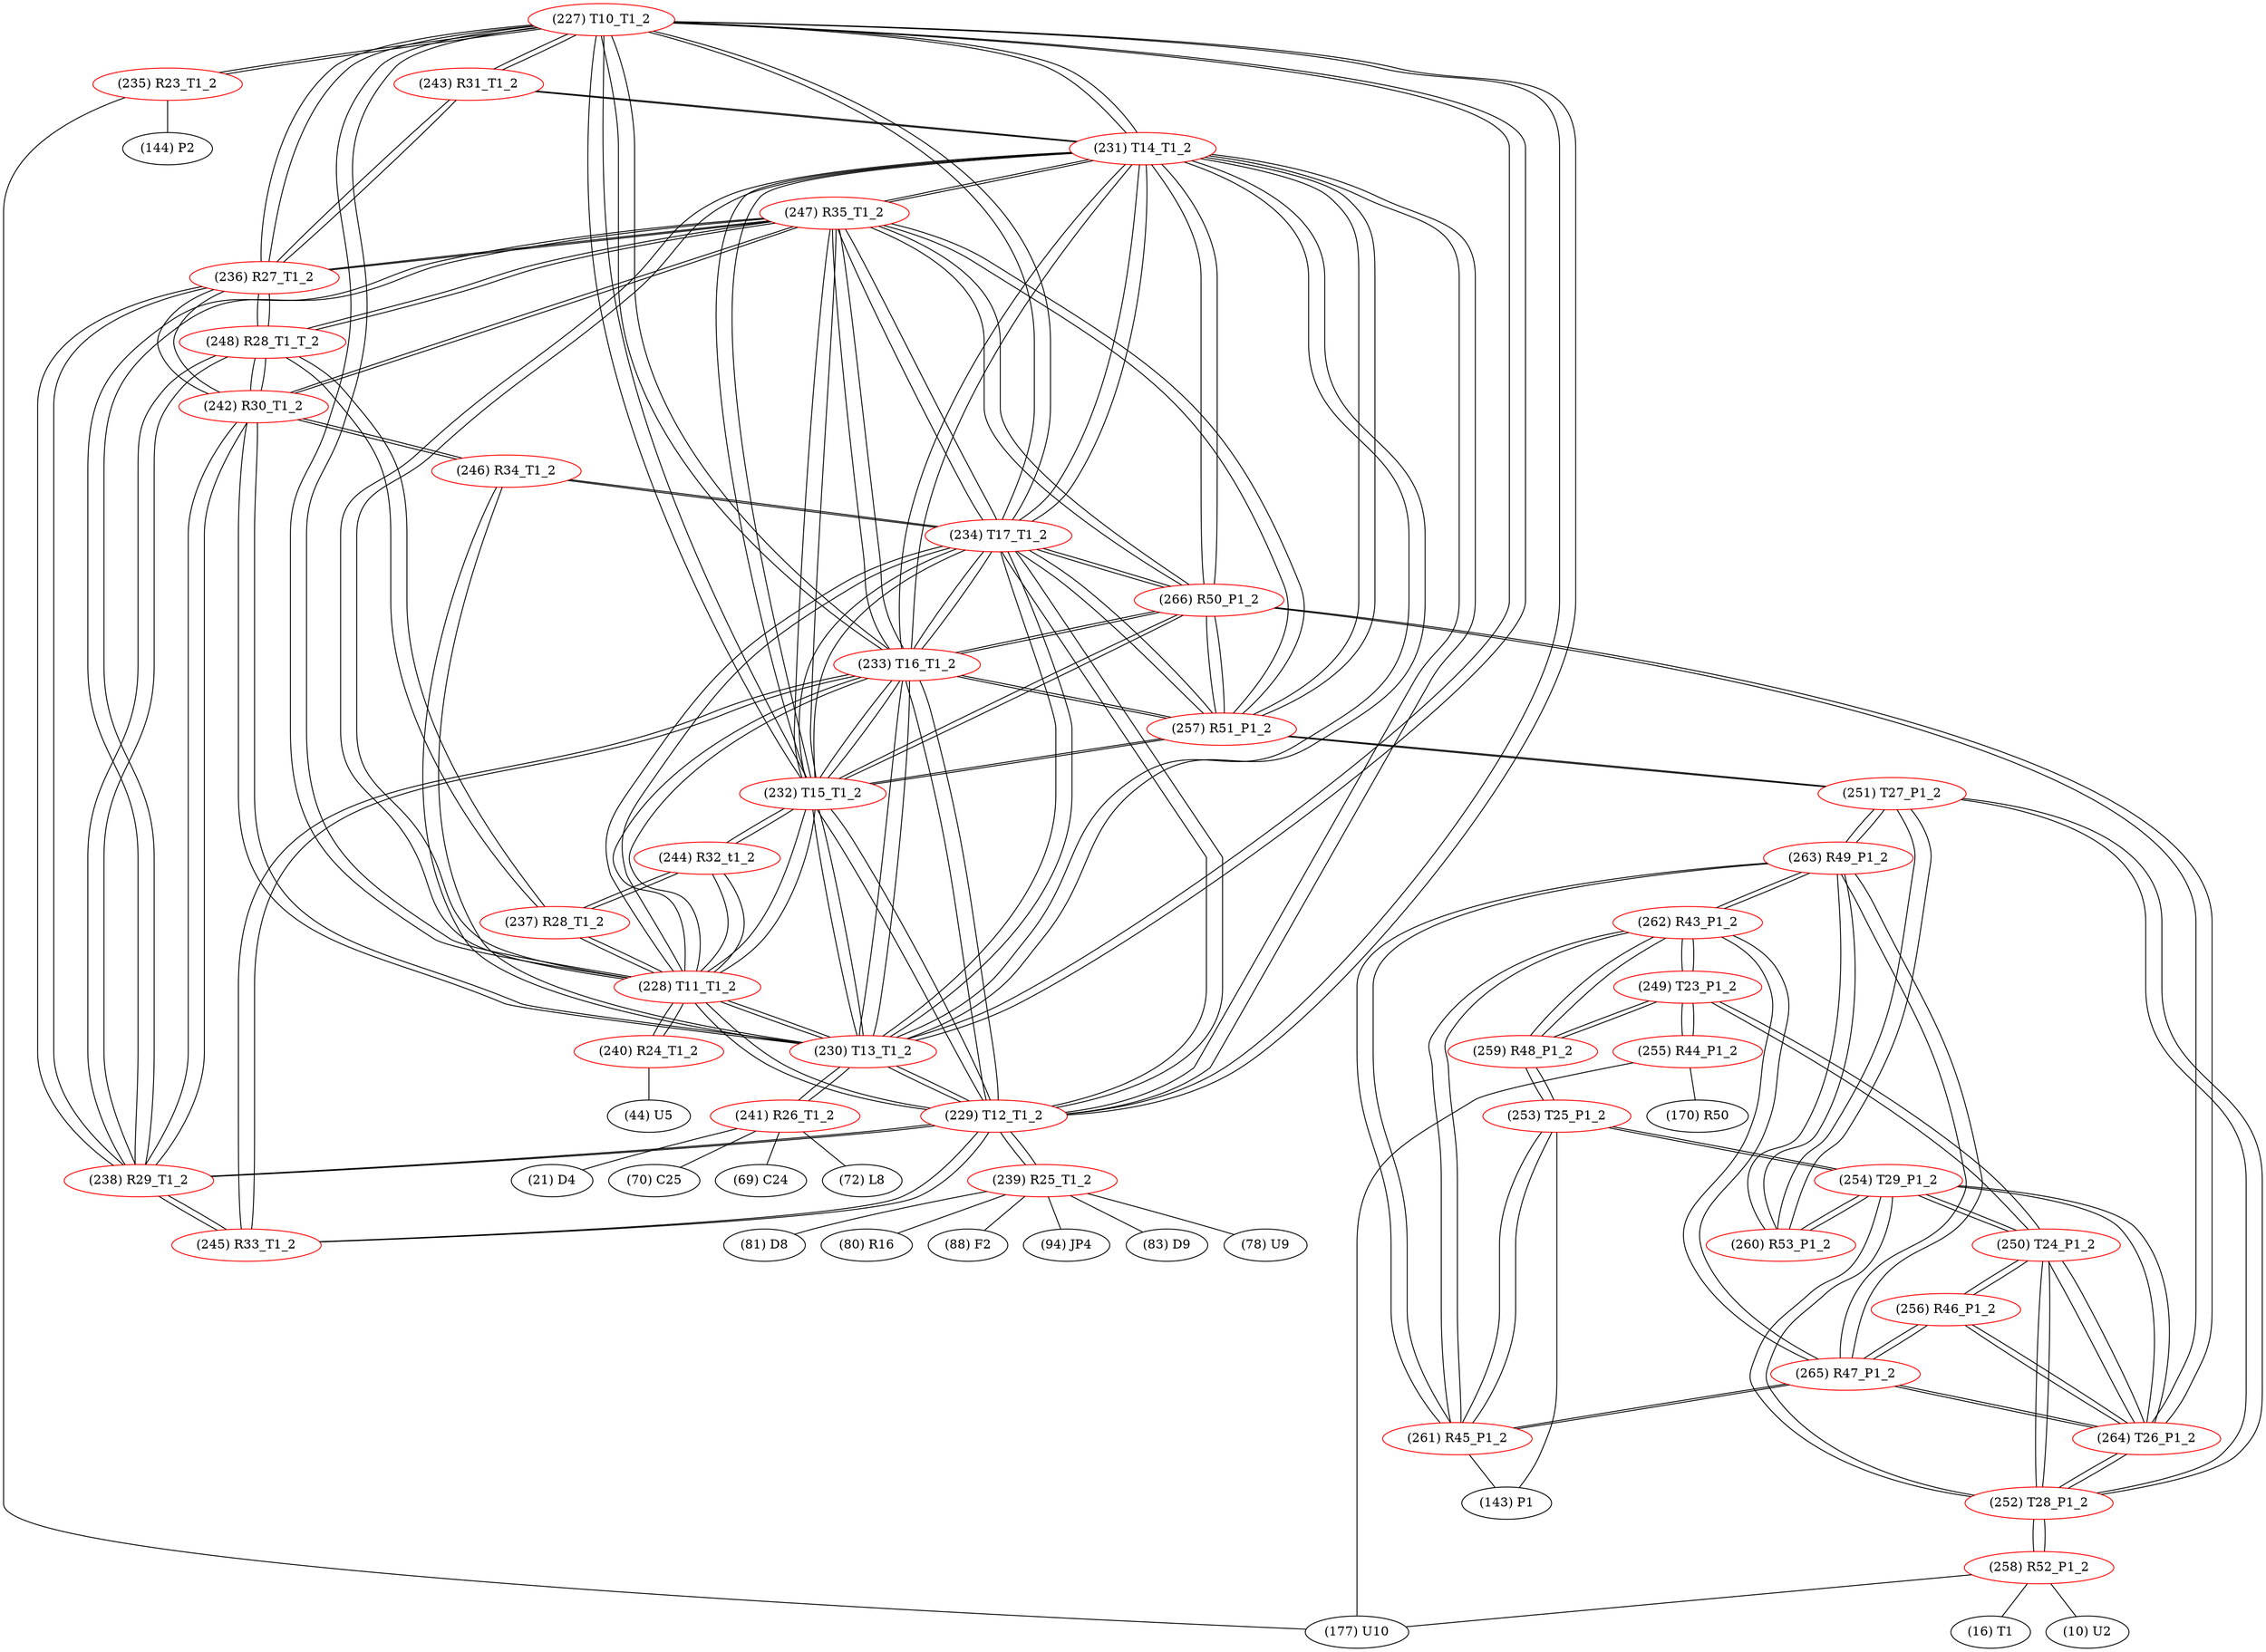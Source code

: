 graph {
	227 [label="(227) T10_T1_2" color=red]
	235 [label="(235) R23_T1_2"]
	243 [label="(243) R31_T1_2"]
	236 [label="(236) R27_T1_2"]
	233 [label="(233) T16_T1_2"]
	234 [label="(234) T17_T1_2"]
	232 [label="(232) T15_T1_2"]
	229 [label="(229) T12_T1_2"]
	231 [label="(231) T14_T1_2"]
	230 [label="(230) T13_T1_2"]
	228 [label="(228) T11_T1_2"]
	228 [label="(228) T11_T1_2" color=red]
	240 [label="(240) R24_T1_2"]
	237 [label="(237) R28_T1_2"]
	244 [label="(244) R32_t1_2"]
	227 [label="(227) T10_T1_2"]
	233 [label="(233) T16_T1_2"]
	234 [label="(234) T17_T1_2"]
	232 [label="(232) T15_T1_2"]
	229 [label="(229) T12_T1_2"]
	231 [label="(231) T14_T1_2"]
	230 [label="(230) T13_T1_2"]
	229 [label="(229) T12_T1_2" color=red]
	245 [label="(245) R33_T1_2"]
	238 [label="(238) R29_T1_2"]
	239 [label="(239) R25_T1_2"]
	227 [label="(227) T10_T1_2"]
	233 [label="(233) T16_T1_2"]
	234 [label="(234) T17_T1_2"]
	232 [label="(232) T15_T1_2"]
	231 [label="(231) T14_T1_2"]
	230 [label="(230) T13_T1_2"]
	228 [label="(228) T11_T1_2"]
	230 [label="(230) T13_T1_2" color=red]
	242 [label="(242) R30_T1_2"]
	246 [label="(246) R34_T1_2"]
	241 [label="(241) R26_T1_2"]
	227 [label="(227) T10_T1_2"]
	233 [label="(233) T16_T1_2"]
	234 [label="(234) T17_T1_2"]
	232 [label="(232) T15_T1_2"]
	229 [label="(229) T12_T1_2"]
	231 [label="(231) T14_T1_2"]
	228 [label="(228) T11_T1_2"]
	231 [label="(231) T14_T1_2" color=red]
	227 [label="(227) T10_T1_2"]
	233 [label="(233) T16_T1_2"]
	234 [label="(234) T17_T1_2"]
	232 [label="(232) T15_T1_2"]
	229 [label="(229) T12_T1_2"]
	230 [label="(230) T13_T1_2"]
	228 [label="(228) T11_T1_2"]
	243 [label="(243) R31_T1_2"]
	257 [label="(257) R51_P1_2"]
	266 [label="(266) R50_P1_2"]
	247 [label="(247) R35_T1_2"]
	232 [label="(232) T15_T1_2" color=red]
	244 [label="(244) R32_t1_2"]
	227 [label="(227) T10_T1_2"]
	233 [label="(233) T16_T1_2"]
	234 [label="(234) T17_T1_2"]
	229 [label="(229) T12_T1_2"]
	231 [label="(231) T14_T1_2"]
	230 [label="(230) T13_T1_2"]
	228 [label="(228) T11_T1_2"]
	257 [label="(257) R51_P1_2"]
	266 [label="(266) R50_P1_2"]
	247 [label="(247) R35_T1_2"]
	233 [label="(233) T16_T1_2" color=red]
	245 [label="(245) R33_T1_2"]
	227 [label="(227) T10_T1_2"]
	234 [label="(234) T17_T1_2"]
	232 [label="(232) T15_T1_2"]
	229 [label="(229) T12_T1_2"]
	231 [label="(231) T14_T1_2"]
	230 [label="(230) T13_T1_2"]
	228 [label="(228) T11_T1_2"]
	257 [label="(257) R51_P1_2"]
	266 [label="(266) R50_P1_2"]
	247 [label="(247) R35_T1_2"]
	234 [label="(234) T17_T1_2" color=red]
	246 [label="(246) R34_T1_2"]
	227 [label="(227) T10_T1_2"]
	233 [label="(233) T16_T1_2"]
	232 [label="(232) T15_T1_2"]
	229 [label="(229) T12_T1_2"]
	231 [label="(231) T14_T1_2"]
	230 [label="(230) T13_T1_2"]
	228 [label="(228) T11_T1_2"]
	257 [label="(257) R51_P1_2"]
	266 [label="(266) R50_P1_2"]
	247 [label="(247) R35_T1_2"]
	235 [label="(235) R23_T1_2" color=red]
	177 [label="(177) U10"]
	144 [label="(144) P2"]
	227 [label="(227) T10_T1_2"]
	236 [label="(236) R27_T1_2" color=red]
	242 [label="(242) R30_T1_2"]
	247 [label="(247) R35_T1_2"]
	238 [label="(238) R29_T1_2"]
	248 [label="(248) R28_T1_T_2"]
	227 [label="(227) T10_T1_2"]
	243 [label="(243) R31_T1_2"]
	237 [label="(237) R28_T1_2" color=red]
	228 [label="(228) T11_T1_2"]
	244 [label="(244) R32_t1_2"]
	248 [label="(248) R28_T1_T_2"]
	238 [label="(238) R29_T1_2" color=red]
	242 [label="(242) R30_T1_2"]
	247 [label="(247) R35_T1_2"]
	248 [label="(248) R28_T1_T_2"]
	236 [label="(236) R27_T1_2"]
	245 [label="(245) R33_T1_2"]
	229 [label="(229) T12_T1_2"]
	239 [label="(239) R25_T1_2" color=red]
	88 [label="(88) F2"]
	94 [label="(94) JP4"]
	83 [label="(83) D9"]
	78 [label="(78) U9"]
	81 [label="(81) D8"]
	80 [label="(80) R16"]
	229 [label="(229) T12_T1_2"]
	240 [label="(240) R24_T1_2" color=red]
	44 [label="(44) U5"]
	228 [label="(228) T11_T1_2"]
	241 [label="(241) R26_T1_2" color=red]
	70 [label="(70) C25"]
	69 [label="(69) C24"]
	72 [label="(72) L8"]
	21 [label="(21) D4"]
	230 [label="(230) T13_T1_2"]
	242 [label="(242) R30_T1_2" color=red]
	247 [label="(247) R35_T1_2"]
	238 [label="(238) R29_T1_2"]
	248 [label="(248) R28_T1_T_2"]
	236 [label="(236) R27_T1_2"]
	246 [label="(246) R34_T1_2"]
	230 [label="(230) T13_T1_2"]
	243 [label="(243) R31_T1_2" color=red]
	227 [label="(227) T10_T1_2"]
	236 [label="(236) R27_T1_2"]
	231 [label="(231) T14_T1_2"]
	244 [label="(244) R32_t1_2" color=red]
	232 [label="(232) T15_T1_2"]
	228 [label="(228) T11_T1_2"]
	237 [label="(237) R28_T1_2"]
	245 [label="(245) R33_T1_2" color=red]
	233 [label="(233) T16_T1_2"]
	238 [label="(238) R29_T1_2"]
	229 [label="(229) T12_T1_2"]
	246 [label="(246) R34_T1_2" color=red]
	234 [label="(234) T17_T1_2"]
	242 [label="(242) R30_T1_2"]
	230 [label="(230) T13_T1_2"]
	247 [label="(247) R35_T1_2" color=red]
	242 [label="(242) R30_T1_2"]
	238 [label="(238) R29_T1_2"]
	248 [label="(248) R28_T1_T_2"]
	236 [label="(236) R27_T1_2"]
	257 [label="(257) R51_P1_2"]
	266 [label="(266) R50_P1_2"]
	234 [label="(234) T17_T1_2"]
	233 [label="(233) T16_T1_2"]
	232 [label="(232) T15_T1_2"]
	231 [label="(231) T14_T1_2"]
	248 [label="(248) R28_T1_T_2" color=red]
	242 [label="(242) R30_T1_2"]
	247 [label="(247) R35_T1_2"]
	238 [label="(238) R29_T1_2"]
	236 [label="(236) R27_T1_2"]
	237 [label="(237) R28_T1_2"]
	249 [label="(249) T23_P1_2" color=red]
	259 [label="(259) R48_P1_2"]
	262 [label="(262) R43_P1_2"]
	250 [label="(250) T24_P1_2"]
	255 [label="(255) R44_P1_2"]
	250 [label="(250) T24_P1_2" color=red]
	264 [label="(264) T26_P1_2"]
	254 [label="(254) T29_P1_2"]
	252 [label="(252) T28_P1_2"]
	256 [label="(256) R46_P1_2"]
	249 [label="(249) T23_P1_2"]
	251 [label="(251) T27_P1_2" color=red]
	257 [label="(257) R51_P1_2"]
	252 [label="(252) T28_P1_2"]
	260 [label="(260) R53_P1_2"]
	263 [label="(263) R49_P1_2"]
	252 [label="(252) T28_P1_2" color=red]
	264 [label="(264) T26_P1_2"]
	250 [label="(250) T24_P1_2"]
	254 [label="(254) T29_P1_2"]
	258 [label="(258) R52_P1_2"]
	251 [label="(251) T27_P1_2"]
	253 [label="(253) T25_P1_2" color=red]
	254 [label="(254) T29_P1_2"]
	259 [label="(259) R48_P1_2"]
	261 [label="(261) R45_P1_2"]
	143 [label="(143) P1"]
	254 [label="(254) T29_P1_2" color=red]
	264 [label="(264) T26_P1_2"]
	250 [label="(250) T24_P1_2"]
	252 [label="(252) T28_P1_2"]
	253 [label="(253) T25_P1_2"]
	260 [label="(260) R53_P1_2"]
	255 [label="(255) R44_P1_2" color=red]
	177 [label="(177) U10"]
	170 [label="(170) R50"]
	249 [label="(249) T23_P1_2"]
	256 [label="(256) R46_P1_2" color=red]
	264 [label="(264) T26_P1_2"]
	265 [label="(265) R47_P1_2"]
	250 [label="(250) T24_P1_2"]
	257 [label="(257) R51_P1_2" color=red]
	251 [label="(251) T27_P1_2"]
	266 [label="(266) R50_P1_2"]
	234 [label="(234) T17_T1_2"]
	247 [label="(247) R35_T1_2"]
	233 [label="(233) T16_T1_2"]
	232 [label="(232) T15_T1_2"]
	231 [label="(231) T14_T1_2"]
	258 [label="(258) R52_P1_2" color=red]
	10 [label="(10) U2"]
	177 [label="(177) U10"]
	16 [label="(16) T1"]
	252 [label="(252) T28_P1_2"]
	259 [label="(259) R48_P1_2" color=red]
	253 [label="(253) T25_P1_2"]
	249 [label="(249) T23_P1_2"]
	262 [label="(262) R43_P1_2"]
	260 [label="(260) R53_P1_2" color=red]
	254 [label="(254) T29_P1_2"]
	251 [label="(251) T27_P1_2"]
	263 [label="(263) R49_P1_2"]
	261 [label="(261) R45_P1_2" color=red]
	265 [label="(265) R47_P1_2"]
	262 [label="(262) R43_P1_2"]
	263 [label="(263) R49_P1_2"]
	253 [label="(253) T25_P1_2"]
	143 [label="(143) P1"]
	262 [label="(262) R43_P1_2" color=red]
	259 [label="(259) R48_P1_2"]
	249 [label="(249) T23_P1_2"]
	265 [label="(265) R47_P1_2"]
	261 [label="(261) R45_P1_2"]
	263 [label="(263) R49_P1_2"]
	263 [label="(263) R49_P1_2" color=red]
	265 [label="(265) R47_P1_2"]
	261 [label="(261) R45_P1_2"]
	262 [label="(262) R43_P1_2"]
	251 [label="(251) T27_P1_2"]
	260 [label="(260) R53_P1_2"]
	264 [label="(264) T26_P1_2" color=red]
	266 [label="(266) R50_P1_2"]
	250 [label="(250) T24_P1_2"]
	254 [label="(254) T29_P1_2"]
	252 [label="(252) T28_P1_2"]
	256 [label="(256) R46_P1_2"]
	265 [label="(265) R47_P1_2"]
	265 [label="(265) R47_P1_2" color=red]
	261 [label="(261) R45_P1_2"]
	262 [label="(262) R43_P1_2"]
	263 [label="(263) R49_P1_2"]
	264 [label="(264) T26_P1_2"]
	256 [label="(256) R46_P1_2"]
	266 [label="(266) R50_P1_2" color=red]
	264 [label="(264) T26_P1_2"]
	257 [label="(257) R51_P1_2"]
	234 [label="(234) T17_T1_2"]
	247 [label="(247) R35_T1_2"]
	233 [label="(233) T16_T1_2"]
	232 [label="(232) T15_T1_2"]
	231 [label="(231) T14_T1_2"]
	227 -- 235
	227 -- 243
	227 -- 236
	227 -- 233
	227 -- 234
	227 -- 232
	227 -- 229
	227 -- 231
	227 -- 230
	227 -- 228
	228 -- 240
	228 -- 237
	228 -- 244
	228 -- 227
	228 -- 233
	228 -- 234
	228 -- 232
	228 -- 229
	228 -- 231
	228 -- 230
	229 -- 245
	229 -- 238
	229 -- 239
	229 -- 227
	229 -- 233
	229 -- 234
	229 -- 232
	229 -- 231
	229 -- 230
	229 -- 228
	230 -- 242
	230 -- 246
	230 -- 241
	230 -- 227
	230 -- 233
	230 -- 234
	230 -- 232
	230 -- 229
	230 -- 231
	230 -- 228
	231 -- 227
	231 -- 233
	231 -- 234
	231 -- 232
	231 -- 229
	231 -- 230
	231 -- 228
	231 -- 243
	231 -- 257
	231 -- 266
	231 -- 247
	232 -- 244
	232 -- 227
	232 -- 233
	232 -- 234
	232 -- 229
	232 -- 231
	232 -- 230
	232 -- 228
	232 -- 257
	232 -- 266
	232 -- 247
	233 -- 245
	233 -- 227
	233 -- 234
	233 -- 232
	233 -- 229
	233 -- 231
	233 -- 230
	233 -- 228
	233 -- 257
	233 -- 266
	233 -- 247
	234 -- 246
	234 -- 227
	234 -- 233
	234 -- 232
	234 -- 229
	234 -- 231
	234 -- 230
	234 -- 228
	234 -- 257
	234 -- 266
	234 -- 247
	235 -- 177
	235 -- 144
	235 -- 227
	236 -- 242
	236 -- 247
	236 -- 238
	236 -- 248
	236 -- 227
	236 -- 243
	237 -- 228
	237 -- 244
	237 -- 248
	238 -- 242
	238 -- 247
	238 -- 248
	238 -- 236
	238 -- 245
	238 -- 229
	239 -- 88
	239 -- 94
	239 -- 83
	239 -- 78
	239 -- 81
	239 -- 80
	239 -- 229
	240 -- 44
	240 -- 228
	241 -- 70
	241 -- 69
	241 -- 72
	241 -- 21
	241 -- 230
	242 -- 247
	242 -- 238
	242 -- 248
	242 -- 236
	242 -- 246
	242 -- 230
	243 -- 227
	243 -- 236
	243 -- 231
	244 -- 232
	244 -- 228
	244 -- 237
	245 -- 233
	245 -- 238
	245 -- 229
	246 -- 234
	246 -- 242
	246 -- 230
	247 -- 242
	247 -- 238
	247 -- 248
	247 -- 236
	247 -- 257
	247 -- 266
	247 -- 234
	247 -- 233
	247 -- 232
	247 -- 231
	248 -- 242
	248 -- 247
	248 -- 238
	248 -- 236
	248 -- 237
	249 -- 259
	249 -- 262
	249 -- 250
	249 -- 255
	250 -- 264
	250 -- 254
	250 -- 252
	250 -- 256
	250 -- 249
	251 -- 257
	251 -- 252
	251 -- 260
	251 -- 263
	252 -- 264
	252 -- 250
	252 -- 254
	252 -- 258
	252 -- 251
	253 -- 254
	253 -- 259
	253 -- 261
	253 -- 143
	254 -- 264
	254 -- 250
	254 -- 252
	254 -- 253
	254 -- 260
	255 -- 177
	255 -- 170
	255 -- 249
	256 -- 264
	256 -- 265
	256 -- 250
	257 -- 251
	257 -- 266
	257 -- 234
	257 -- 247
	257 -- 233
	257 -- 232
	257 -- 231
	258 -- 10
	258 -- 177
	258 -- 16
	258 -- 252
	259 -- 253
	259 -- 249
	259 -- 262
	260 -- 254
	260 -- 251
	260 -- 263
	261 -- 265
	261 -- 262
	261 -- 263
	261 -- 253
	261 -- 143
	262 -- 259
	262 -- 249
	262 -- 265
	262 -- 261
	262 -- 263
	263 -- 265
	263 -- 261
	263 -- 262
	263 -- 251
	263 -- 260
	264 -- 266
	264 -- 250
	264 -- 254
	264 -- 252
	264 -- 256
	264 -- 265
	265 -- 261
	265 -- 262
	265 -- 263
	265 -- 264
	265 -- 256
	266 -- 264
	266 -- 257
	266 -- 234
	266 -- 247
	266 -- 233
	266 -- 232
	266 -- 231
}